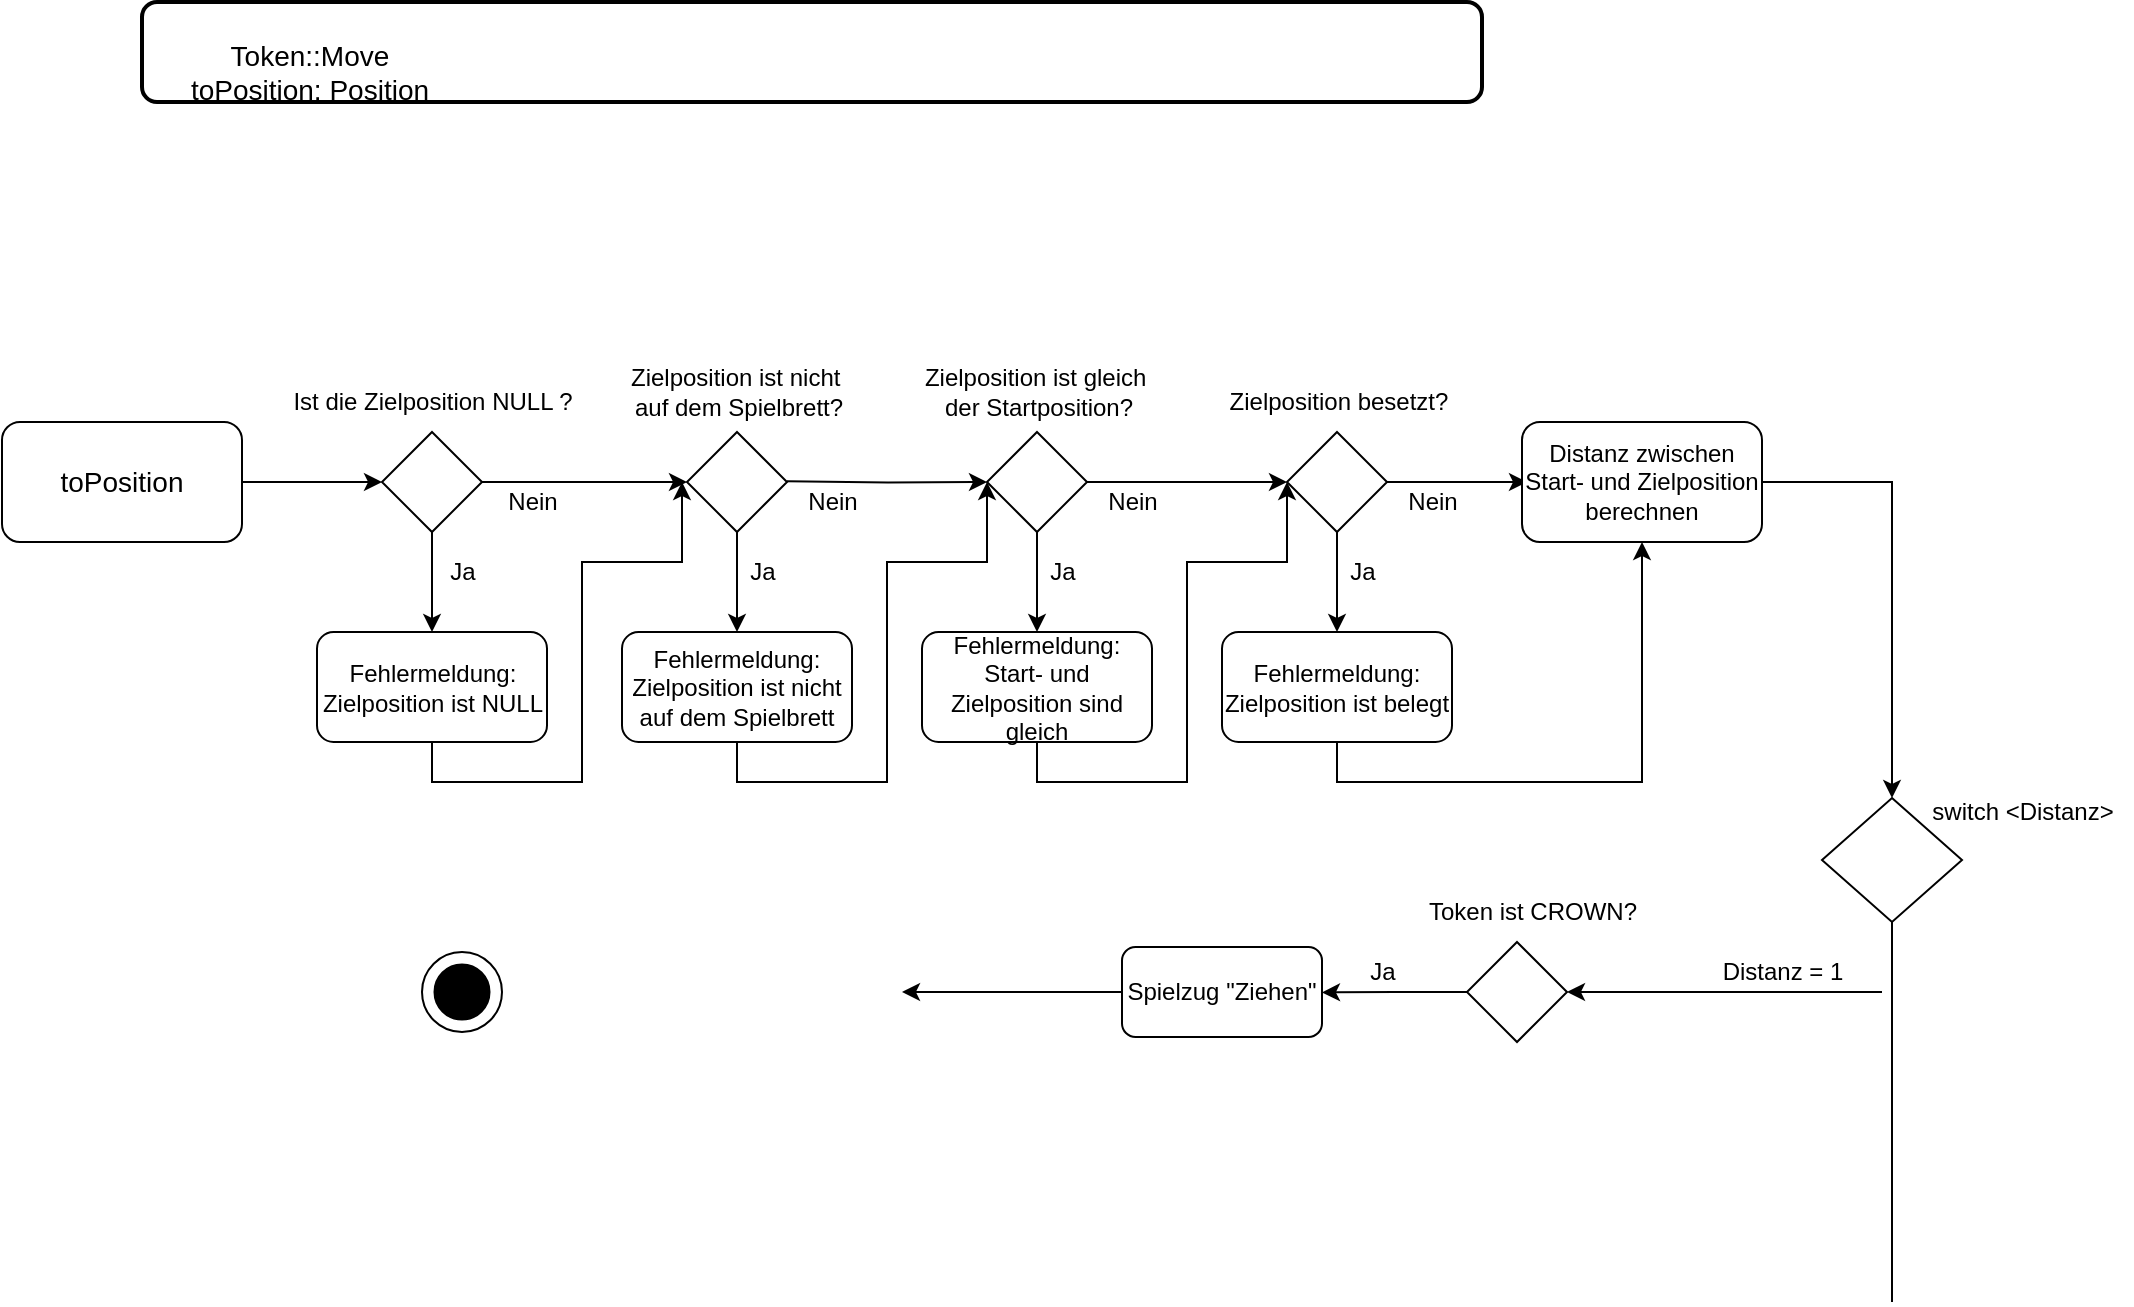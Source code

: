 <mxfile version="22.1.15" type="github">
  <diagram id="C5RBs43oDa-KdzZeNtuy" name="Page-1">
    <mxGraphModel dx="724" dy="451" grid="1" gridSize="10" guides="1" tooltips="1" connect="1" arrows="1" fold="1" page="1" pageScale="1" pageWidth="827" pageHeight="1169" math="0" shadow="0">
      <root>
        <mxCell id="WIyWlLk6GJQsqaUBKTNV-0" />
        <mxCell id="WIyWlLk6GJQsqaUBKTNV-1" parent="WIyWlLk6GJQsqaUBKTNV-0" />
        <mxCell id="n9s_sSae4hV56CjeT8IY-64" value="" style="ellipse;whiteSpace=wrap;html=1;aspect=fixed;" vertex="1" parent="WIyWlLk6GJQsqaUBKTNV-1">
          <mxGeometry x="470" y="715" width="40" height="40" as="geometry" />
        </mxCell>
        <mxCell id="n9s_sSae4hV56CjeT8IY-0" value="" style="rounded=1;whiteSpace=wrap;html=1;fillColor=none;strokeWidth=2;comic=0;" vertex="1" parent="WIyWlLk6GJQsqaUBKTNV-1">
          <mxGeometry x="330" y="240" width="670" height="50" as="geometry" />
        </mxCell>
        <mxCell id="n9s_sSae4hV56CjeT8IY-1" value="&lt;font style=&quot;font-size: 14px;&quot;&gt;toPosition&lt;br&gt;&lt;/font&gt;" style="rounded=1;whiteSpace=wrap;html=1;" vertex="1" parent="WIyWlLk6GJQsqaUBKTNV-1">
          <mxGeometry x="260" y="450" width="120" height="60" as="geometry" />
        </mxCell>
        <mxCell id="n9s_sSae4hV56CjeT8IY-2" value="&lt;div style=&quot;font-size: 14px;&quot;&gt;&lt;font style=&quot;font-size: 14px;&quot;&gt;Token::Move&lt;/font&gt;&lt;/div&gt;&lt;div style=&quot;font-size: 14px;&quot;&gt;&lt;font style=&quot;font-size: 14px;&quot;&gt;toPosition: Position&lt;font style=&quot;font-size: 14px;&quot;&gt;&lt;br&gt;&lt;/font&gt;&lt;/font&gt;&lt;/div&gt;" style="text;html=1;strokeColor=none;fillColor=none;align=center;verticalAlign=middle;whiteSpace=wrap;rounded=0;" vertex="1" parent="WIyWlLk6GJQsqaUBKTNV-1">
          <mxGeometry x="344" y="240" width="140" height="70" as="geometry" />
        </mxCell>
        <mxCell id="n9s_sSae4hV56CjeT8IY-5" value="" style="endArrow=classic;html=1;rounded=0;exitX=1;exitY=0.5;exitDx=0;exitDy=0;" edge="1" parent="WIyWlLk6GJQsqaUBKTNV-1" source="n9s_sSae4hV56CjeT8IY-1" target="n9s_sSae4hV56CjeT8IY-6">
          <mxGeometry width="50" height="50" relative="1" as="geometry">
            <mxPoint x="620" y="510" as="sourcePoint" />
            <mxPoint x="430" y="480" as="targetPoint" />
          </mxGeometry>
        </mxCell>
        <mxCell id="n9s_sSae4hV56CjeT8IY-8" style="edgeStyle=orthogonalEdgeStyle;rounded=0;orthogonalLoop=1;jettySize=auto;html=1;exitX=0.5;exitY=1;exitDx=0;exitDy=0;" edge="1" parent="WIyWlLk6GJQsqaUBKTNV-1" source="n9s_sSae4hV56CjeT8IY-6" target="n9s_sSae4hV56CjeT8IY-9">
          <mxGeometry relative="1" as="geometry">
            <mxPoint x="475.31" y="560.0" as="targetPoint" />
          </mxGeometry>
        </mxCell>
        <mxCell id="n9s_sSae4hV56CjeT8IY-10" style="edgeStyle=orthogonalEdgeStyle;rounded=0;orthogonalLoop=1;jettySize=auto;html=1;exitX=1;exitY=0.5;exitDx=0;exitDy=0;entryX=0;entryY=0.5;entryDx=0;entryDy=0;" edge="1" parent="WIyWlLk6GJQsqaUBKTNV-1" source="n9s_sSae4hV56CjeT8IY-6" target="n9s_sSae4hV56CjeT8IY-13">
          <mxGeometry relative="1" as="geometry">
            <mxPoint x="570" y="480.034" as="targetPoint" />
          </mxGeometry>
        </mxCell>
        <mxCell id="n9s_sSae4hV56CjeT8IY-6" value="" style="rhombus;whiteSpace=wrap;html=1;" vertex="1" parent="WIyWlLk6GJQsqaUBKTNV-1">
          <mxGeometry x="450" y="455" width="50" height="50" as="geometry" />
        </mxCell>
        <mxCell id="n9s_sSae4hV56CjeT8IY-7" value="Ist die Zielposition NULL ?" style="text;html=1;align=center;verticalAlign=middle;resizable=0;points=[];autosize=1;strokeColor=none;fillColor=none;" vertex="1" parent="WIyWlLk6GJQsqaUBKTNV-1">
          <mxGeometry x="395" y="425" width="160" height="30" as="geometry" />
        </mxCell>
        <mxCell id="n9s_sSae4hV56CjeT8IY-28" style="edgeStyle=orthogonalEdgeStyle;rounded=0;orthogonalLoop=1;jettySize=auto;html=1;exitX=0.5;exitY=1;exitDx=0;exitDy=0;" edge="1" parent="WIyWlLk6GJQsqaUBKTNV-1" source="n9s_sSae4hV56CjeT8IY-9">
          <mxGeometry relative="1" as="geometry">
            <mxPoint x="600" y="480.0" as="targetPoint" />
            <Array as="points">
              <mxPoint x="475" y="630" />
              <mxPoint x="550" y="630" />
              <mxPoint x="550" y="520" />
              <mxPoint x="600" y="520" />
            </Array>
          </mxGeometry>
        </mxCell>
        <mxCell id="n9s_sSae4hV56CjeT8IY-9" value="Fehlermeldung: Zielposition ist NULL" style="rounded=1;whiteSpace=wrap;html=1;" vertex="1" parent="WIyWlLk6GJQsqaUBKTNV-1">
          <mxGeometry x="417.5" y="555" width="115" height="55" as="geometry" />
        </mxCell>
        <mxCell id="n9s_sSae4hV56CjeT8IY-11" style="edgeStyle=orthogonalEdgeStyle;rounded=0;orthogonalLoop=1;jettySize=auto;html=1;exitX=0.5;exitY=1;exitDx=0;exitDy=0;" edge="1" parent="WIyWlLk6GJQsqaUBKTNV-1" source="n9s_sSae4hV56CjeT8IY-13" target="n9s_sSae4hV56CjeT8IY-14">
          <mxGeometry relative="1" as="geometry">
            <mxPoint x="627.81" y="560.0" as="targetPoint" />
          </mxGeometry>
        </mxCell>
        <mxCell id="n9s_sSae4hV56CjeT8IY-12" style="edgeStyle=orthogonalEdgeStyle;rounded=0;orthogonalLoop=1;jettySize=auto;html=1;exitX=1;exitY=0.5;exitDx=0;exitDy=0;entryX=0;entryY=0.5;entryDx=0;entryDy=0;" edge="1" parent="WIyWlLk6GJQsqaUBKTNV-1" target="n9s_sSae4hV56CjeT8IY-19">
          <mxGeometry relative="1" as="geometry">
            <mxPoint x="722.5" y="479.694" as="targetPoint" />
            <mxPoint x="652.5" y="479.66" as="sourcePoint" />
          </mxGeometry>
        </mxCell>
        <mxCell id="n9s_sSae4hV56CjeT8IY-13" value="" style="rhombus;whiteSpace=wrap;html=1;" vertex="1" parent="WIyWlLk6GJQsqaUBKTNV-1">
          <mxGeometry x="602.5" y="455" width="50" height="50" as="geometry" />
        </mxCell>
        <mxCell id="n9s_sSae4hV56CjeT8IY-14" value="Fehlermeldung: Zielposition ist nicht auf dem Spielbrett" style="rounded=1;whiteSpace=wrap;html=1;" vertex="1" parent="WIyWlLk6GJQsqaUBKTNV-1">
          <mxGeometry x="570" y="555" width="115" height="55" as="geometry" />
        </mxCell>
        <mxCell id="n9s_sSae4hV56CjeT8IY-17" style="edgeStyle=orthogonalEdgeStyle;rounded=0;orthogonalLoop=1;jettySize=auto;html=1;exitX=0.5;exitY=1;exitDx=0;exitDy=0;" edge="1" parent="WIyWlLk6GJQsqaUBKTNV-1" source="n9s_sSae4hV56CjeT8IY-19" target="n9s_sSae4hV56CjeT8IY-20">
          <mxGeometry relative="1" as="geometry">
            <mxPoint x="777.81" y="560.0" as="targetPoint" />
          </mxGeometry>
        </mxCell>
        <mxCell id="n9s_sSae4hV56CjeT8IY-18" style="edgeStyle=orthogonalEdgeStyle;rounded=0;orthogonalLoop=1;jettySize=auto;html=1;exitX=1;exitY=0.5;exitDx=0;exitDy=0;entryX=0;entryY=0.5;entryDx=0;entryDy=0;" edge="1" parent="WIyWlLk6GJQsqaUBKTNV-1" source="n9s_sSae4hV56CjeT8IY-19" target="n9s_sSae4hV56CjeT8IY-23">
          <mxGeometry relative="1" as="geometry">
            <mxPoint x="872.5" y="480.034" as="targetPoint" />
          </mxGeometry>
        </mxCell>
        <mxCell id="n9s_sSae4hV56CjeT8IY-19" value="" style="rhombus;whiteSpace=wrap;html=1;" vertex="1" parent="WIyWlLk6GJQsqaUBKTNV-1">
          <mxGeometry x="752.5" y="455" width="50" height="50" as="geometry" />
        </mxCell>
        <mxCell id="n9s_sSae4hV56CjeT8IY-20" value="Fehlermeldung: Start- und Zielposition sind gleich" style="rounded=1;whiteSpace=wrap;html=1;" vertex="1" parent="WIyWlLk6GJQsqaUBKTNV-1">
          <mxGeometry x="720" y="555" width="115" height="55" as="geometry" />
        </mxCell>
        <mxCell id="n9s_sSae4hV56CjeT8IY-21" style="edgeStyle=orthogonalEdgeStyle;rounded=0;orthogonalLoop=1;jettySize=auto;html=1;exitX=0.5;exitY=1;exitDx=0;exitDy=0;" edge="1" parent="WIyWlLk6GJQsqaUBKTNV-1" source="n9s_sSae4hV56CjeT8IY-23" target="n9s_sSae4hV56CjeT8IY-24">
          <mxGeometry relative="1" as="geometry">
            <mxPoint x="927.81" y="560.0" as="targetPoint" />
          </mxGeometry>
        </mxCell>
        <mxCell id="n9s_sSae4hV56CjeT8IY-22" style="edgeStyle=orthogonalEdgeStyle;rounded=0;orthogonalLoop=1;jettySize=auto;html=1;exitX=1;exitY=0.5;exitDx=0;exitDy=0;" edge="1" parent="WIyWlLk6GJQsqaUBKTNV-1" source="n9s_sSae4hV56CjeT8IY-23">
          <mxGeometry relative="1" as="geometry">
            <mxPoint x="1022.5" y="480.034" as="targetPoint" />
          </mxGeometry>
        </mxCell>
        <mxCell id="n9s_sSae4hV56CjeT8IY-23" value="" style="rhombus;whiteSpace=wrap;html=1;" vertex="1" parent="WIyWlLk6GJQsqaUBKTNV-1">
          <mxGeometry x="902.5" y="455" width="50" height="50" as="geometry" />
        </mxCell>
        <mxCell id="n9s_sSae4hV56CjeT8IY-24" value="Fehlermeldung: Zielposition ist belegt" style="rounded=1;whiteSpace=wrap;html=1;" vertex="1" parent="WIyWlLk6GJQsqaUBKTNV-1">
          <mxGeometry x="870" y="555" width="115" height="55" as="geometry" />
        </mxCell>
        <mxCell id="n9s_sSae4hV56CjeT8IY-25" value="Ja" style="text;html=1;align=center;verticalAlign=middle;resizable=0;points=[];autosize=1;strokeColor=none;fillColor=none;" vertex="1" parent="WIyWlLk6GJQsqaUBKTNV-1">
          <mxGeometry x="470" y="510" width="40" height="30" as="geometry" />
        </mxCell>
        <mxCell id="n9s_sSae4hV56CjeT8IY-26" value="Nein" style="text;html=1;align=center;verticalAlign=middle;resizable=0;points=[];autosize=1;strokeColor=none;fillColor=none;" vertex="1" parent="WIyWlLk6GJQsqaUBKTNV-1">
          <mxGeometry x="500" y="475" width="50" height="30" as="geometry" />
        </mxCell>
        <mxCell id="n9s_sSae4hV56CjeT8IY-29" value="&lt;div&gt;Zielposition ist nicht&amp;nbsp;&lt;/div&gt;&lt;div&gt;auf dem Spielbrett?&lt;/div&gt;" style="text;html=1;align=center;verticalAlign=middle;resizable=0;points=[];autosize=1;strokeColor=none;fillColor=none;" vertex="1" parent="WIyWlLk6GJQsqaUBKTNV-1">
          <mxGeometry x="562.5" y="415" width="130" height="40" as="geometry" />
        </mxCell>
        <mxCell id="n9s_sSae4hV56CjeT8IY-30" value="Ja" style="text;html=1;align=center;verticalAlign=middle;resizable=0;points=[];autosize=1;strokeColor=none;fillColor=none;" vertex="1" parent="WIyWlLk6GJQsqaUBKTNV-1">
          <mxGeometry x="620" y="510" width="40" height="30" as="geometry" />
        </mxCell>
        <mxCell id="n9s_sSae4hV56CjeT8IY-31" value="Nein" style="text;html=1;align=center;verticalAlign=middle;resizable=0;points=[];autosize=1;strokeColor=none;fillColor=none;" vertex="1" parent="WIyWlLk6GJQsqaUBKTNV-1">
          <mxGeometry x="650" y="475" width="50" height="30" as="geometry" />
        </mxCell>
        <mxCell id="n9s_sSae4hV56CjeT8IY-32" value="Ja" style="text;html=1;align=center;verticalAlign=middle;resizable=0;points=[];autosize=1;strokeColor=none;fillColor=none;" vertex="1" parent="WIyWlLk6GJQsqaUBKTNV-1">
          <mxGeometry x="770" y="510" width="40" height="30" as="geometry" />
        </mxCell>
        <mxCell id="n9s_sSae4hV56CjeT8IY-33" value="Nein" style="text;html=1;align=center;verticalAlign=middle;resizable=0;points=[];autosize=1;strokeColor=none;fillColor=none;" vertex="1" parent="WIyWlLk6GJQsqaUBKTNV-1">
          <mxGeometry x="800" y="475" width="50" height="30" as="geometry" />
        </mxCell>
        <mxCell id="n9s_sSae4hV56CjeT8IY-34" value="Ja" style="text;html=1;align=center;verticalAlign=middle;resizable=0;points=[];autosize=1;strokeColor=none;fillColor=none;" vertex="1" parent="WIyWlLk6GJQsqaUBKTNV-1">
          <mxGeometry x="920" y="510" width="40" height="30" as="geometry" />
        </mxCell>
        <mxCell id="n9s_sSae4hV56CjeT8IY-35" value="Nein" style="text;html=1;align=center;verticalAlign=middle;resizable=0;points=[];autosize=1;strokeColor=none;fillColor=none;" vertex="1" parent="WIyWlLk6GJQsqaUBKTNV-1">
          <mxGeometry x="950" y="475" width="50" height="30" as="geometry" />
        </mxCell>
        <mxCell id="n9s_sSae4hV56CjeT8IY-36" style="edgeStyle=orthogonalEdgeStyle;rounded=0;orthogonalLoop=1;jettySize=auto;html=1;exitX=0.5;exitY=1;exitDx=0;exitDy=0;" edge="1" parent="WIyWlLk6GJQsqaUBKTNV-1">
          <mxGeometry relative="1" as="geometry">
            <mxPoint x="752.5" y="480.0" as="targetPoint" />
            <mxPoint x="627.5" y="610" as="sourcePoint" />
            <Array as="points">
              <mxPoint x="627.5" y="630" />
              <mxPoint x="702.5" y="630" />
              <mxPoint x="702.5" y="520" />
              <mxPoint x="752.5" y="520" />
            </Array>
          </mxGeometry>
        </mxCell>
        <mxCell id="n9s_sSae4hV56CjeT8IY-37" style="edgeStyle=orthogonalEdgeStyle;rounded=0;orthogonalLoop=1;jettySize=auto;html=1;exitX=0.5;exitY=1;exitDx=0;exitDy=0;" edge="1" parent="WIyWlLk6GJQsqaUBKTNV-1">
          <mxGeometry relative="1" as="geometry">
            <mxPoint x="902.5" y="480.0" as="targetPoint" />
            <mxPoint x="777.5" y="610" as="sourcePoint" />
            <Array as="points">
              <mxPoint x="777.5" y="630" />
              <mxPoint x="852.5" y="630" />
              <mxPoint x="852.5" y="520" />
              <mxPoint x="902.5" y="520" />
            </Array>
          </mxGeometry>
        </mxCell>
        <mxCell id="n9s_sSae4hV56CjeT8IY-45" style="edgeStyle=orthogonalEdgeStyle;rounded=0;orthogonalLoop=1;jettySize=auto;html=1;exitX=1;exitY=0.5;exitDx=0;exitDy=0;entryX=0.5;entryY=0;entryDx=0;entryDy=0;" edge="1" parent="WIyWlLk6GJQsqaUBKTNV-1" source="n9s_sSae4hV56CjeT8IY-38" target="n9s_sSae4hV56CjeT8IY-43">
          <mxGeometry relative="1" as="geometry" />
        </mxCell>
        <mxCell id="n9s_sSae4hV56CjeT8IY-38" value="Distanz zwischen Start- und Zielposition berechnen" style="rounded=1;whiteSpace=wrap;html=1;" vertex="1" parent="WIyWlLk6GJQsqaUBKTNV-1">
          <mxGeometry x="1020" y="450" width="120" height="60" as="geometry" />
        </mxCell>
        <mxCell id="n9s_sSae4hV56CjeT8IY-40" value="&lt;div&gt;Zielposition ist gleich&amp;nbsp;&lt;/div&gt;&lt;div&gt;der Startposition?&lt;/div&gt;" style="text;html=1;align=center;verticalAlign=middle;resizable=0;points=[];autosize=1;strokeColor=none;fillColor=none;" vertex="1" parent="WIyWlLk6GJQsqaUBKTNV-1">
          <mxGeometry x="712.5" y="415" width="130" height="40" as="geometry" />
        </mxCell>
        <mxCell id="n9s_sSae4hV56CjeT8IY-41" value="Zielposition besetzt?" style="text;html=1;align=center;verticalAlign=middle;resizable=0;points=[];autosize=1;strokeColor=none;fillColor=none;" vertex="1" parent="WIyWlLk6GJQsqaUBKTNV-1">
          <mxGeometry x="862.5" y="425" width="130" height="30" as="geometry" />
        </mxCell>
        <mxCell id="n9s_sSae4hV56CjeT8IY-42" style="edgeStyle=orthogonalEdgeStyle;rounded=0;orthogonalLoop=1;jettySize=auto;html=1;exitX=0.5;exitY=1;exitDx=0;exitDy=0;entryX=0.5;entryY=1;entryDx=0;entryDy=0;" edge="1" parent="WIyWlLk6GJQsqaUBKTNV-1" source="n9s_sSae4hV56CjeT8IY-24" target="n9s_sSae4hV56CjeT8IY-38">
          <mxGeometry relative="1" as="geometry">
            <mxPoint x="1020" y="520" as="targetPoint" />
          </mxGeometry>
        </mxCell>
        <mxCell id="n9s_sSae4hV56CjeT8IY-43" value="" style="rhombus;whiteSpace=wrap;html=1;" vertex="1" parent="WIyWlLk6GJQsqaUBKTNV-1">
          <mxGeometry x="1170" y="638" width="70" height="62" as="geometry" />
        </mxCell>
        <mxCell id="n9s_sSae4hV56CjeT8IY-44" value="switch &amp;lt;Distanz&amp;gt;" style="text;html=1;align=center;verticalAlign=middle;resizable=0;points=[];autosize=1;strokeColor=none;fillColor=none;" vertex="1" parent="WIyWlLk6GJQsqaUBKTNV-1">
          <mxGeometry x="1215" y="630" width="110" height="30" as="geometry" />
        </mxCell>
        <mxCell id="n9s_sSae4hV56CjeT8IY-46" value="" style="endArrow=none;html=1;rounded=0;entryX=0.5;entryY=1;entryDx=0;entryDy=0;" edge="1" parent="WIyWlLk6GJQsqaUBKTNV-1" target="n9s_sSae4hV56CjeT8IY-43">
          <mxGeometry width="50" height="50" relative="1" as="geometry">
            <mxPoint x="1205" y="890" as="sourcePoint" />
            <mxPoint x="1160" y="690" as="targetPoint" />
          </mxGeometry>
        </mxCell>
        <mxCell id="n9s_sSae4hV56CjeT8IY-47" value="" style="endArrow=classic;html=1;rounded=0;entryX=1;entryY=0.5;entryDx=0;entryDy=0;" edge="1" parent="WIyWlLk6GJQsqaUBKTNV-1" target="n9s_sSae4hV56CjeT8IY-48">
          <mxGeometry width="50" height="50" relative="1" as="geometry">
            <mxPoint x="1200" y="735" as="sourcePoint" />
            <mxPoint x="1020" y="730" as="targetPoint" />
          </mxGeometry>
        </mxCell>
        <mxCell id="n9s_sSae4hV56CjeT8IY-51" style="edgeStyle=orthogonalEdgeStyle;rounded=0;orthogonalLoop=1;jettySize=auto;html=1;exitX=0;exitY=0.5;exitDx=0;exitDy=0;" edge="1" parent="WIyWlLk6GJQsqaUBKTNV-1" source="n9s_sSae4hV56CjeT8IY-48">
          <mxGeometry relative="1" as="geometry">
            <mxPoint x="920.0" y="735.207" as="targetPoint" />
          </mxGeometry>
        </mxCell>
        <mxCell id="n9s_sSae4hV56CjeT8IY-48" value="" style="rhombus;whiteSpace=wrap;html=1;" vertex="1" parent="WIyWlLk6GJQsqaUBKTNV-1">
          <mxGeometry x="992.5" y="710" width="50" height="50" as="geometry" />
        </mxCell>
        <mxCell id="n9s_sSae4hV56CjeT8IY-49" value="Distanz = 1" style="text;html=1;align=center;verticalAlign=middle;resizable=0;points=[];autosize=1;strokeColor=none;fillColor=none;" vertex="1" parent="WIyWlLk6GJQsqaUBKTNV-1">
          <mxGeometry x="1110" y="710" width="80" height="30" as="geometry" />
        </mxCell>
        <mxCell id="n9s_sSae4hV56CjeT8IY-50" value="Token ist CROWN?" style="text;html=1;align=center;verticalAlign=middle;resizable=0;points=[];autosize=1;strokeColor=none;fillColor=none;" vertex="1" parent="WIyWlLk6GJQsqaUBKTNV-1">
          <mxGeometry x="960" y="680" width="130" height="30" as="geometry" />
        </mxCell>
        <mxCell id="n9s_sSae4hV56CjeT8IY-52" value="Ja" style="text;html=1;align=center;verticalAlign=middle;resizable=0;points=[];autosize=1;strokeColor=none;fillColor=none;" vertex="1" parent="WIyWlLk6GJQsqaUBKTNV-1">
          <mxGeometry x="930" y="710" width="40" height="30" as="geometry" />
        </mxCell>
        <mxCell id="n9s_sSae4hV56CjeT8IY-54" value="Spielzug &quot;Ziehen&quot;" style="rounded=1;whiteSpace=wrap;html=1;" vertex="1" parent="WIyWlLk6GJQsqaUBKTNV-1">
          <mxGeometry x="820" y="712.5" width="100" height="45" as="geometry" />
        </mxCell>
        <mxCell id="n9s_sSae4hV56CjeT8IY-62" value="" style="endArrow=classic;html=1;rounded=0;exitX=0;exitY=0.5;exitDx=0;exitDy=0;" edge="1" parent="WIyWlLk6GJQsqaUBKTNV-1" source="n9s_sSae4hV56CjeT8IY-54">
          <mxGeometry width="50" height="50" relative="1" as="geometry">
            <mxPoint x="780" y="760" as="sourcePoint" />
            <mxPoint x="710" y="735" as="targetPoint" />
          </mxGeometry>
        </mxCell>
        <mxCell id="n9s_sSae4hV56CjeT8IY-63" value="" style="ellipse;whiteSpace=wrap;html=1;aspect=fixed;fillStyle=auto;fillColor=#000000;" vertex="1" parent="WIyWlLk6GJQsqaUBKTNV-1">
          <mxGeometry x="476.25" y="721.25" width="27.5" height="27.5" as="geometry" />
        </mxCell>
      </root>
    </mxGraphModel>
  </diagram>
</mxfile>
